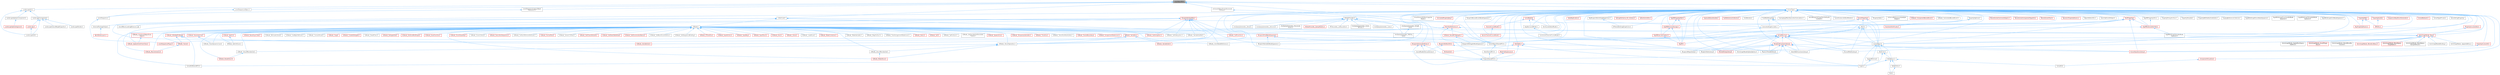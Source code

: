 digraph "LazyObjectPtr.h"
{
 // INTERACTIVE_SVG=YES
 // LATEX_PDF_SIZE
  bgcolor="transparent";
  edge [fontname=Helvetica,fontsize=10,labelfontname=Helvetica,labelfontsize=10];
  node [fontname=Helvetica,fontsize=10,shape=box,height=0.2,width=0.4];
  Node1 [id="Node000001",label="LazyObjectPtr.h",height=0.2,width=0.4,color="gray40", fillcolor="grey60", style="filled", fontcolor="black",tooltip=" "];
  Node1 -> Node2 [id="edge1_Node000001_Node000002",dir="back",color="steelblue1",style="solid",tooltip=" "];
  Node2 [id="Node000002",label="ArchiveUObjectFromStructured\lArchive.h",height=0.2,width=0.4,color="grey40", fillcolor="white", style="filled",URL="$d2/d52/ArchiveUObjectFromStructuredArchive_8h.html",tooltip=" "];
  Node2 -> Node3 [id="edge2_Node000002_Node000003",dir="back",color="steelblue1",style="solid",tooltip=" "];
  Node3 [id="Node000003",label="CoreUObjectSharedPCH.h",height=0.2,width=0.4,color="grey40", fillcolor="white", style="filled",URL="$de/d2f/CoreUObjectSharedPCH_8h.html",tooltip=" "];
  Node3 -> Node4 [id="edge3_Node000003_Node000004",dir="back",color="steelblue1",style="solid",tooltip=" "];
  Node4 [id="Node000004",label="SlateSharedPCH.h",height=0.2,width=0.4,color="grey40", fillcolor="white", style="filled",URL="$d1/dfc/SlateSharedPCH_8h.html",tooltip=" "];
  Node4 -> Node5 [id="edge4_Node000004_Node000005",dir="back",color="steelblue1",style="solid",tooltip=" "];
  Node5 [id="Node000005",label="EngineSharedPCH.h",height=0.2,width=0.4,color="grey40", fillcolor="white", style="filled",URL="$dc/dbb/EngineSharedPCH_8h.html",tooltip=" "];
  Node5 -> Node6 [id="edge5_Node000005_Node000006",dir="back",color="steelblue1",style="solid",tooltip=" "];
  Node6 [id="Node000006",label="UnrealEdSharedPCH.h",height=0.2,width=0.4,color="grey40", fillcolor="white", style="filled",URL="$d1/de6/UnrealEdSharedPCH_8h.html",tooltip=" "];
  Node1 -> Node7 [id="edge6_Node000001_Node000007",dir="back",color="steelblue1",style="solid",tooltip=" "];
  Node7 [id="Node000007",label="CoreUObject.h",height=0.2,width=0.4,color="grey40", fillcolor="white", style="filled",URL="$d0/ded/CoreUObject_8h.html",tooltip=" "];
  Node7 -> Node8 [id="edge7_Node000007_Node000008",dir="back",color="steelblue1",style="solid",tooltip=" "];
  Node8 [id="Node000008",label="Engine.h",height=0.2,width=0.4,color="grey40", fillcolor="white", style="filled",URL="$d1/d34/Public_2Engine_8h.html",tooltip=" "];
  Node7 -> Node9 [id="edge8_Node000007_Node000009",dir="back",color="steelblue1",style="solid",tooltip=" "];
  Node9 [id="Node000009",label="EngineMinimal.h",height=0.2,width=0.4,color="grey40", fillcolor="white", style="filled",URL="$d0/d2c/EngineMinimal_8h.html",tooltip=" "];
  Node9 -> Node8 [id="edge9_Node000009_Node000008",dir="back",color="steelblue1",style="solid",tooltip=" "];
  Node7 -> Node10 [id="edge10_Node000007_Node000010",dir="back",color="steelblue1",style="solid",tooltip=" "];
  Node10 [id="Node000010",label="SlateBasics.h",height=0.2,width=0.4,color="grey40", fillcolor="white", style="filled",URL="$da/d2f/SlateBasics_8h.html",tooltip=" "];
  Node10 -> Node8 [id="edge11_Node000010_Node000008",dir="back",color="steelblue1",style="solid",tooltip=" "];
  Node10 -> Node11 [id="edge12_Node000010_Node000011",dir="back",color="steelblue1",style="solid",tooltip=" "];
  Node11 [id="Node000011",label="Slate.h",height=0.2,width=0.4,color="grey40", fillcolor="white", style="filled",URL="$d2/dc0/Slate_8h.html",tooltip=" "];
  Node10 -> Node12 [id="edge13_Node000010_Node000012",dir="back",color="steelblue1",style="solid",tooltip=" "];
  Node12 [id="Node000012",label="SlateExtras.h",height=0.2,width=0.4,color="grey40", fillcolor="white", style="filled",URL="$d8/dec/SlateExtras_8h.html",tooltip=" "];
  Node12 -> Node11 [id="edge14_Node000012_Node000011",dir="back",color="steelblue1",style="solid",tooltip=" "];
  Node10 -> Node13 [id="edge15_Node000010_Node000013",dir="back",color="steelblue1",style="solid",tooltip=" "];
  Node13 [id="Node000013",label="UnrealEd.h",height=0.2,width=0.4,color="grey40", fillcolor="white", style="filled",URL="$d2/d5f/UnrealEd_8h.html",tooltip=" "];
  Node7 -> Node14 [id="edge16_Node000007_Node000014",dir="back",color="steelblue1",style="solid",tooltip=" "];
  Node14 [id="Node000014",label="SlateCore.h",height=0.2,width=0.4,color="grey40", fillcolor="white", style="filled",URL="$dc/d03/SlateCore_8h.html",tooltip=" "];
  Node14 -> Node8 [id="edge17_Node000014_Node000008",dir="back",color="steelblue1",style="solid",tooltip=" "];
  Node14 -> Node10 [id="edge18_Node000014_Node000010",dir="back",color="steelblue1",style="solid",tooltip=" "];
  Node1 -> Node3 [id="edge19_Node000001_Node000003",dir="back",color="steelblue1",style="solid",tooltip=" "];
  Node1 -> Node15 [id="edge20_Node000001_Node000015",dir="back",color="steelblue1",style="solid",tooltip=" "];
  Node15 [id="Node000015",label="LandscapeInfo.h",height=0.2,width=0.4,color="grey40", fillcolor="white", style="filled",URL="$d5/d95/LandscapeInfo_8h.html",tooltip=" "];
  Node15 -> Node16 [id="edge21_Node000015_Node000016",dir="back",color="steelblue1",style="solid",tooltip=" "];
  Node16 [id="Node000016",label="LandscapeComponent.h",height=0.2,width=0.4,color="grey40", fillcolor="white", style="filled",URL="$d4/dba/LandscapeComponent_8h.html",tooltip=" "];
  Node16 -> Node17 [id="edge22_Node000016_Node000017",dir="back",color="steelblue1",style="solid",tooltip=" "];
  Node17 [id="Node000017",label="Landscape.h",height=0.2,width=0.4,color="red", fillcolor="#FFF0F0", style="filled",URL="$d5/dd6/Landscape_8h.html",tooltip=" "];
  Node17 -> Node18 [id="edge23_Node000017_Node000018",dir="back",color="steelblue1",style="solid",tooltip=" "];
  Node18 [id="Node000018",label="LandscapeEdit.h",height=0.2,width=0.4,color="grey40", fillcolor="white", style="filled",URL="$df/d61/LandscapeEdit_8h.html",tooltip=" "];
  Node16 -> Node18 [id="edge24_Node000016_Node000018",dir="back",color="steelblue1",style="solid",tooltip=" "];
  Node16 -> Node23 [id="edge25_Node000016_Node000023",dir="back",color="steelblue1",style="solid",tooltip=" "];
  Node23 [id="Node000023",label="LandscapeGrassWeightExporter.h",height=0.2,width=0.4,color="grey40", fillcolor="white", style="filled",URL="$de/d64/LandscapeGrassWeightExporter_8h.html",tooltip=" "];
  Node16 -> Node24 [id="edge26_Node000016_Node000024",dir="back",color="steelblue1",style="solid",tooltip=" "];
  Node24 [id="Node000024",label="LandscapeRender.h",height=0.2,width=0.4,color="grey40", fillcolor="white", style="filled",URL="$df/d67/LandscapeRender_8h.html",tooltip=" "];
  Node15 -> Node18 [id="edge27_Node000015_Node000018",dir="back",color="steelblue1",style="solid",tooltip=" "];
  Node15 -> Node25 [id="edge28_Node000015_Node000025",dir="back",color="steelblue1",style="solid",tooltip=" "];
  Node25 [id="Node000025",label="LandscapeSplinesComponent.h",height=0.2,width=0.4,color="grey40", fillcolor="white", style="filled",URL="$d4/d7e/LandscapeSplinesComponent_8h.html",tooltip=" "];
  Node25 -> Node26 [id="edge29_Node000025_Node000026",dir="back",color="steelblue1",style="solid",tooltip=" "];
  Node26 [id="Node000026",label="LandscapeSplineSegment.h",height=0.2,width=0.4,color="red", fillcolor="#FFF0F0", style="filled",URL="$d4/d8d/LandscapeSplineSegment_8h.html",tooltip=" "];
  Node1 -> Node28 [id="edge30_Node000001_Node000028",dir="back",color="steelblue1",style="solid",tooltip=" "];
  Node28 [id="Node000028",label="LevelSequenceLegacyObject\lReference.h",height=0.2,width=0.4,color="grey40", fillcolor="white", style="filled",URL="$d1/de7/LevelSequenceLegacyObjectReference_8h.html",tooltip=" "];
  Node28 -> Node29 [id="edge31_Node000028_Node000029",dir="back",color="steelblue1",style="solid",tooltip=" "];
  Node29 [id="Node000029",label="LevelSequence.h",height=0.2,width=0.4,color="grey40", fillcolor="white", style="filled",URL="$de/d1c/LevelSequence_8h.html",tooltip=" "];
  Node29 -> Node30 [id="edge32_Node000029_Node000030",dir="back",color="steelblue1",style="solid",tooltip=" "];
  Node30 [id="Node000030",label="LevelSequencePlayer.h",height=0.2,width=0.4,color="red", fillcolor="#FFF0F0", style="filled",URL="$d0/d5e/LevelSequencePlayer_8h.html",tooltip=" "];
  Node1 -> Node33 [id="edge33_Node000001_Node000033",dir="back",color="steelblue1",style="solid",tooltip=" "];
  Node33 [id="Node000033",label="LevelSequenceObject.h",height=0.2,width=0.4,color="grey40", fillcolor="white", style="filled",URL="$de/d7c/LevelSequenceObject_8h.html",tooltip=" "];
  Node33 -> Node29 [id="edge34_Node000033_Node000029",dir="back",color="steelblue1",style="solid",tooltip=" "];
  Node1 -> Node34 [id="edge35_Node000001_Node000034",dir="back",color="steelblue1",style="solid",tooltip=" "];
  Node34 [id="Node000034",label="LinkerLoad.h",height=0.2,width=0.4,color="grey40", fillcolor="white", style="filled",URL="$d7/def/LinkerLoad_8h.html",tooltip=" "];
  Node34 -> Node7 [id="edge36_Node000034_Node000007",dir="back",color="steelblue1",style="solid",tooltip=" "];
  Node34 -> Node3 [id="edge37_Node000034_Node000003",dir="back",color="steelblue1",style="solid",tooltip=" "];
  Node34 -> Node35 [id="edge38_Node000034_Node000035",dir="back",color="steelblue1",style="solid",tooltip=" "];
  Node35 [id="Node000035",label="ExternalPackageHelper.h",height=0.2,width=0.4,color="grey40", fillcolor="white", style="filled",URL="$d3/d2f/ExternalPackageHelper_8h.html",tooltip=" "];
  Node35 -> Node36 [id="edge39_Node000035_Node000036",dir="back",color="steelblue1",style="solid",tooltip=" "];
  Node36 [id="Node000036",label="WorldDataLayers.h",height=0.2,width=0.4,color="red", fillcolor="#FFF0F0", style="filled",URL="$d1/d1d/WorldDataLayers_8h.html",tooltip=" "];
  Node34 -> Node47 [id="edge40_Node000034_Node000047",dir="back",color="steelblue1",style="solid",tooltip=" "];
  Node47 [id="Node000047",label="K2Node.h",height=0.2,width=0.4,color="grey40", fillcolor="white", style="filled",URL="$d5/d94/K2Node_8h.html",tooltip=" "];
  Node47 -> Node48 [id="edge41_Node000047_Node000048",dir="back",color="steelblue1",style="solid",tooltip=" "];
  Node48 [id="Node000048",label="AnimGraphNode_Base.h",height=0.2,width=0.4,color="red", fillcolor="#FFF0F0", style="filled",URL="$d0/dfb/AnimGraphNode__Base_8h.html",tooltip=" "];
  Node48 -> Node49 [id="edge42_Node000048_Node000049",dir="back",color="steelblue1",style="solid",tooltip=" "];
  Node49 [id="Node000049",label="AnimGraphNodeAlphaOptions.h",height=0.2,width=0.4,color="grey40", fillcolor="white", style="filled",URL="$d6/df6/AnimGraphNodeAlphaOptions_8h.html",tooltip=" "];
  Node48 -> Node50 [id="edge43_Node000048_Node000050",dir="back",color="steelblue1",style="solid",tooltip=" "];
  Node50 [id="Node000050",label="AnimGraphNodeBinding.h",height=0.2,width=0.4,color="grey40", fillcolor="white", style="filled",URL="$d6/d3b/AnimGraphNodeBinding_8h.html",tooltip=" "];
  Node48 -> Node51 [id="edge44_Node000048_Node000051",dir="back",color="steelblue1",style="solid",tooltip=" "];
  Node51 [id="Node000051",label="AnimGraphNode_ApplyAdditive.h",height=0.2,width=0.4,color="grey40", fillcolor="white", style="filled",URL="$da/d67/AnimGraphNode__ApplyAdditive_8h.html",tooltip=" "];
  Node48 -> Node52 [id="edge45_Node000048_Node000052",dir="back",color="steelblue1",style="solid",tooltip=" "];
  Node52 [id="Node000052",label="AnimGraphNode_ApplyMeshSpace\lAdditive.h",height=0.2,width=0.4,color="grey40", fillcolor="white", style="filled",URL="$dd/dc4/AnimGraphNode__ApplyMeshSpaceAdditive_8h.html",tooltip=" "];
  Node48 -> Node53 [id="edge46_Node000048_Node000053",dir="back",color="steelblue1",style="solid",tooltip=" "];
  Node53 [id="Node000053",label="AnimGraphNode_AssetPlayer\lBase.h",height=0.2,width=0.4,color="red", fillcolor="#FFF0F0", style="filled",URL="$d1/d4f/AnimGraphNode__AssetPlayerBase_8h.html",tooltip=" "];
  Node48 -> Node65 [id="edge47_Node000048_Node000065",dir="back",color="steelblue1",style="solid",tooltip=" "];
  Node65 [id="Node000065",label="AnimGraphNode_BlendBoneBy\lChannel.h",height=0.2,width=0.4,color="grey40", fillcolor="white", style="filled",URL="$de/da9/AnimGraphNode__BlendBoneByChannel_8h.html",tooltip=" "];
  Node48 -> Node66 [id="edge48_Node000048_Node000066",dir="back",color="steelblue1",style="solid",tooltip=" "];
  Node66 [id="Node000066",label="AnimGraphNode_BlendListBase.h",height=0.2,width=0.4,color="red", fillcolor="#FFF0F0", style="filled",URL="$d7/d20/AnimGraphNode__BlendListBase_8h.html",tooltip=" "];
  Node48 -> Node71 [id="edge49_Node000048_Node000071",dir="back",color="steelblue1",style="solid",tooltip=" "];
  Node71 [id="Node000071",label="AnimGraphNode_BlendSpace\lGraphBase.h",height=0.2,width=0.4,color="red", fillcolor="#FFF0F0", style="filled",URL="$d6/d44/AnimGraphNode__BlendSpaceGraphBase_8h.html",tooltip=" "];
  Node48 -> Node74 [id="edge50_Node000048_Node000074",dir="back",color="steelblue1",style="solid",tooltip=" "];
  Node74 [id="Node000074",label="AnimGraphNode_BlendSpace\lSampleResult.h",height=0.2,width=0.4,color="grey40", fillcolor="white", style="filled",URL="$de/df8/AnimGraphNode__BlendSpaceSampleResult_8h.html",tooltip=" "];
  Node48 -> Node139 [id="edge51_Node000048_Node000139",dir="back",color="steelblue1",style="solid",tooltip=" "];
  Node139 [id="Node000139",label="K2Node_AnimNodeReference.h",height=0.2,width=0.4,color="grey40", fillcolor="white", style="filled",URL="$d2/d81/K2Node__AnimNodeReference_8h.html",tooltip=" "];
  Node47 -> Node140 [id="edge52_Node000047_Node000140",dir="back",color="steelblue1",style="solid",tooltip=" "];
  Node140 [id="Node000140",label="BlueprintFieldNodeSpawner.h",height=0.2,width=0.4,color="red", fillcolor="#FFF0F0", style="filled",URL="$da/d70/BlueprintFieldNodeSpawner_8h.html",tooltip=" "];
  Node140 -> Node141 [id="edge53_Node000140_Node000141",dir="back",color="steelblue1",style="solid",tooltip=" "];
  Node141 [id="Node000141",label="BlueprintDelegateNodeSpawner.h",height=0.2,width=0.4,color="grey40", fillcolor="white", style="filled",URL="$dc/d16/BlueprintDelegateNodeSpawner_8h.html",tooltip=" "];
  Node140 -> Node144 [id="edge54_Node000140_Node000144",dir="back",color="steelblue1",style="solid",tooltip=" "];
  Node144 [id="Node000144",label="BlueprintVariableNodeSpawner.h",height=0.2,width=0.4,color="grey40", fillcolor="white", style="filled",URL="$db/dba/BlueprintVariableNodeSpawner_8h.html",tooltip=" "];
  Node47 -> Node139 [id="edge55_Node000047_Node000139",dir="back",color="steelblue1",style="solid",tooltip=" "];
  Node47 -> Node145 [id="edge56_Node000047_Node000145",dir="back",color="steelblue1",style="solid",tooltip=" "];
  Node145 [id="Node000145",label="K2Node_AssignmentStatement.h",height=0.2,width=0.4,color="red", fillcolor="#FFF0F0", style="filled",URL="$d1/d32/K2Node__AssignmentStatement_8h.html",tooltip=" "];
  Node47 -> Node148 [id="edge57_Node000047_Node000148",dir="back",color="steelblue1",style="solid",tooltip=" "];
  Node148 [id="Node000148",label="K2Node_BaseAsyncTask.h",height=0.2,width=0.4,color="red", fillcolor="#FFF0F0", style="filled",URL="$d5/db7/K2Node__BaseAsyncTask_8h.html",tooltip=" "];
  Node47 -> Node151 [id="edge58_Node000047_Node000151",dir="back",color="steelblue1",style="solid",tooltip=" "];
  Node151 [id="Node000151",label="K2Node_BaseMCDelegate.h",height=0.2,width=0.4,color="red", fillcolor="#FFF0F0", style="filled",URL="$dd/d9b/K2Node__BaseMCDelegate_8h.html",tooltip=" "];
  Node151 -> Node141 [id="edge59_Node000151_Node000141",dir="back",color="steelblue1",style="solid",tooltip=" "];
  Node47 -> Node157 [id="edge60_Node000047_Node000157",dir="back",color="steelblue1",style="solid",tooltip=" "];
  Node157 [id="Node000157",label="K2Node_BitmaskLiteral.h",height=0.2,width=0.4,color="grey40", fillcolor="white", style="filled",URL="$dc/de6/K2Node__BitmaskLiteral_8h.html",tooltip=" "];
  Node47 -> Node158 [id="edge61_Node000047_Node000158",dir="back",color="steelblue1",style="solid",tooltip=" "];
  Node158 [id="Node000158",label="K2Node_BreakStruct.h",height=0.2,width=0.4,color="red", fillcolor="#FFF0F0", style="filled",URL="$df/d93/K2Node__BreakStruct_8h.html",tooltip=" "];
  Node47 -> Node159 [id="edge62_Node000047_Node000159",dir="back",color="steelblue1",style="solid",tooltip=" "];
  Node159 [id="Node000159",label="K2Node_CallFunction.h",height=0.2,width=0.4,color="red", fillcolor="#FFF0F0", style="filled",URL="$d5/d5f/K2Node__CallFunction_8h.html",tooltip=" "];
  Node47 -> Node177 [id="edge63_Node000047_Node000177",dir="back",color="steelblue1",style="solid",tooltip=" "];
  Node177 [id="Node000177",label="K2Node_CastByteToEnum.h",height=0.2,width=0.4,color="grey40", fillcolor="white", style="filled",URL="$d7/dcf/K2Node__CastByteToEnum_8h.html",tooltip=" "];
  Node47 -> Node178 [id="edge64_Node000047_Node000178",dir="back",color="steelblue1",style="solid",tooltip=" "];
  Node178 [id="Node000178",label="K2Node_ClassDynamicCast.h",height=0.2,width=0.4,color="grey40", fillcolor="white", style="filled",URL="$d1/d23/K2Node__ClassDynamicCast_8h.html",tooltip=" "];
  Node47 -> Node179 [id="edge65_Node000047_Node000179",dir="back",color="steelblue1",style="solid",tooltip=" "];
  Node179 [id="Node000179",label="K2Node_ConstructObjectFrom\lClass.h",height=0.2,width=0.4,color="red", fillcolor="#FFF0F0", style="filled",URL="$d6/de4/K2Node__ConstructObjectFromClass_8h.html",tooltip=" "];
  Node179 -> Node182 [id="edge66_Node000179_Node000182",dir="back",color="steelblue1",style="solid",tooltip=" "];
  Node182 [id="Node000182",label="K2Node_SpawnActorFromClass.h",height=0.2,width=0.4,color="red", fillcolor="#FFF0F0", style="filled",URL="$dc/d71/K2Node__SpawnActorFromClass_8h.html",tooltip=" "];
  Node47 -> Node183 [id="edge67_Node000047_Node000183",dir="back",color="steelblue1",style="solid",tooltip=" "];
  Node183 [id="Node000183",label="K2Node_ConvertAsset.h",height=0.2,width=0.4,color="grey40", fillcolor="white", style="filled",URL="$d0/da7/K2Node__ConvertAsset_8h.html",tooltip=" "];
  Node47 -> Node184 [id="edge68_Node000047_Node000184",dir="back",color="steelblue1",style="solid",tooltip=" "];
  Node184 [id="Node000184",label="K2Node_Copy.h",height=0.2,width=0.4,color="red", fillcolor="#FFF0F0", style="filled",URL="$d5/dce/K2Node__Copy_8h.html",tooltip=" "];
  Node47 -> Node185 [id="edge69_Node000047_Node000185",dir="back",color="steelblue1",style="solid",tooltip=" "];
  Node185 [id="Node000185",label="K2Node_CreateDelegate.h",height=0.2,width=0.4,color="red", fillcolor="#FFF0F0", style="filled",URL="$d2/d7e/K2Node__CreateDelegate_8h.html",tooltip=" "];
  Node47 -> Node186 [id="edge70_Node000047_Node000186",dir="back",color="steelblue1",style="solid",tooltip=" "];
  Node186 [id="Node000186",label="K2Node_DeadClass.h",height=0.2,width=0.4,color="grey40", fillcolor="white", style="filled",URL="$df/d0c/K2Node__DeadClass_8h.html",tooltip=" "];
  Node47 -> Node187 [id="edge71_Node000047_Node000187",dir="back",color="steelblue1",style="solid",tooltip=" "];
  Node187 [id="Node000187",label="K2Node_DelegateSet.h",height=0.2,width=0.4,color="red", fillcolor="#FFF0F0", style="filled",URL="$d0/d7b/K2Node__DelegateSet_8h.html",tooltip=" "];
  Node47 -> Node188 [id="edge72_Node000047_Node000188",dir="back",color="steelblue1",style="solid",tooltip=" "];
  Node188 [id="Node000188",label="K2Node_DoOnceMultiInput.h",height=0.2,width=0.4,color="red", fillcolor="#FFF0F0", style="filled",URL="$d8/db3/K2Node__DoOnceMultiInput_8h.html",tooltip=" "];
  Node47 -> Node189 [id="edge73_Node000047_Node000189",dir="back",color="steelblue1",style="solid",tooltip=" "];
  Node189 [id="Node000189",label="K2Node_DynamicCast.h",height=0.2,width=0.4,color="red", fillcolor="#FFF0F0", style="filled",URL="$dc/d1c/K2Node__DynamicCast_8h.html",tooltip=" "];
  Node189 -> Node178 [id="edge74_Node000189_Node000178",dir="back",color="steelblue1",style="solid",tooltip=" "];
  Node47 -> Node190 [id="edge75_Node000047_Node000190",dir="back",color="steelblue1",style="solid",tooltip=" "];
  Node190 [id="Node000190",label="K2Node_EaseFunction.h",height=0.2,width=0.4,color="red", fillcolor="#FFF0F0", style="filled",URL="$d7/db4/K2Node__EaseFunction_8h.html",tooltip=" "];
  Node47 -> Node191 [id="edge76_Node000047_Node000191",dir="back",color="steelblue1",style="solid",tooltip=" "];
  Node191 [id="Node000191",label="K2Node_EditablePinBase.h",height=0.2,width=0.4,color="red", fillcolor="#FFF0F0", style="filled",URL="$dd/d63/K2Node__EditablePinBase_8h.html",tooltip=" "];
  Node191 -> Node206 [id="edge77_Node000191_Node000206",dir="back",color="steelblue1",style="solid",tooltip=" "];
  Node206 [id="Node000206",label="BlueprintEditorUtils.h",height=0.2,width=0.4,color="red", fillcolor="#FFF0F0", style="filled",URL="$d7/d3d/BlueprintEditorUtils_8h.html",tooltip=" "];
  Node206 -> Node49 [id="edge78_Node000206_Node000049",dir="back",color="steelblue1",style="solid",tooltip=" "];
  Node206 -> Node207 [id="edge79_Node000206_Node000207",dir="back",color="steelblue1",style="solid",tooltip=" "];
  Node207 [id="Node000207",label="GameModeInfoCustomizer.h",height=0.2,width=0.4,color="grey40", fillcolor="white", style="filled",URL="$d5/df3/GameModeInfoCustomizer_8h.html",tooltip=" "];
  Node191 -> Node227 [id="edge80_Node000191_Node000227",dir="back",color="steelblue1",style="solid",tooltip=" "];
  Node227 [id="Node000227",label="K2Node_Tunnel.h",height=0.2,width=0.4,color="red", fillcolor="#FFF0F0", style="filled",URL="$d2/d04/K2Node__Tunnel_8h.html",tooltip=" "];
  Node227 -> Node230 [id="edge81_Node000227_Node000230",dir="back",color="steelblue1",style="solid",tooltip=" "];
  Node230 [id="Node000230",label="K2Node_MacroInstance.h",height=0.2,width=0.4,color="red", fillcolor="#FFF0F0", style="filled",URL="$d1/d45/K2Node__MacroInstance_8h.html",tooltip=" "];
  Node191 -> Node6 [id="edge82_Node000191_Node000006",dir="back",color="steelblue1",style="solid",tooltip=" "];
  Node47 -> Node231 [id="edge83_Node000047_Node000231",dir="back",color="steelblue1",style="solid",tooltip=" "];
  Node231 [id="Node000231",label="K2Node_EnumEquality.h",height=0.2,width=0.4,color="red", fillcolor="#FFF0F0", style="filled",URL="$d4/d88/K2Node__EnumEquality_8h.html",tooltip=" "];
  Node47 -> Node233 [id="edge84_Node000047_Node000233",dir="back",color="steelblue1",style="solid",tooltip=" "];
  Node233 [id="Node000233",label="K2Node_EnumLiteral.h",height=0.2,width=0.4,color="grey40", fillcolor="white", style="filled",URL="$d3/d1c/K2Node__EnumLiteral_8h.html",tooltip=" "];
  Node47 -> Node234 [id="edge85_Node000047_Node000234",dir="back",color="steelblue1",style="solid",tooltip=" "];
  Node234 [id="Node000234",label="K2Node_ExecutionSequence.h",height=0.2,width=0.4,color="red", fillcolor="#FFF0F0", style="filled",URL="$da/d97/K2Node__ExecutionSequence_8h.html",tooltip=" "];
  Node47 -> Node236 [id="edge86_Node000047_Node000236",dir="back",color="steelblue1",style="solid",tooltip=" "];
  Node236 [id="Node000236",label="K2Node_ForEachElementInEnum.h",height=0.2,width=0.4,color="grey40", fillcolor="white", style="filled",URL="$d2/d15/K2Node__ForEachElementInEnum_8h.html",tooltip=" "];
  Node47 -> Node237 [id="edge87_Node000047_Node000237",dir="back",color="steelblue1",style="solid",tooltip=" "];
  Node237 [id="Node000237",label="K2Node_FormatText.h",height=0.2,width=0.4,color="red", fillcolor="#FFF0F0", style="filled",URL="$d0/d94/K2Node__FormatText_8h.html",tooltip=" "];
  Node47 -> Node238 [id="edge88_Node000047_Node000238",dir="back",color="steelblue1",style="solid",tooltip=" "];
  Node238 [id="Node000238",label="K2Node_GenericToText.h",height=0.2,width=0.4,color="grey40", fillcolor="white", style="filled",URL="$d7/dc1/K2Node__GenericToText_8h.html",tooltip=" "];
  Node47 -> Node239 [id="edge89_Node000047_Node000239",dir="back",color="steelblue1",style="solid",tooltip=" "];
  Node239 [id="Node000239",label="K2Node_GetArrayItem.h",height=0.2,width=0.4,color="red", fillcolor="#FFF0F0", style="filled",URL="$df/db6/K2Node__GetArrayItem_8h.html",tooltip=" "];
  Node47 -> Node240 [id="edge90_Node000047_Node000240",dir="back",color="steelblue1",style="solid",tooltip=" "];
  Node240 [id="Node000240",label="K2Node_GetClassDefaults.h",height=0.2,width=0.4,color="red", fillcolor="#FFF0F0", style="filled",URL="$d8/d5e/K2Node__GetClassDefaults_8h.html",tooltip=" "];
  Node47 -> Node241 [id="edge91_Node000047_Node000241",dir="back",color="steelblue1",style="solid",tooltip=" "];
  Node241 [id="Node000241",label="K2Node_GetDataTableRow.h",height=0.2,width=0.4,color="red", fillcolor="#FFF0F0", style="filled",URL="$d5/d7f/K2Node__GetDataTableRow_8h.html",tooltip=" "];
  Node47 -> Node242 [id="edge92_Node000047_Node000242",dir="back",color="steelblue1",style="solid",tooltip=" "];
  Node242 [id="Node000242",label="K2Node_GetEnumeratorName.h",height=0.2,width=0.4,color="red", fillcolor="#FFF0F0", style="filled",URL="$d1/d1f/K2Node__GetEnumeratorName_8h.html",tooltip=" "];
  Node47 -> Node244 [id="edge93_Node000047_Node000244",dir="back",color="steelblue1",style="solid",tooltip=" "];
  Node244 [id="Node000244",label="K2Node_GetNumEnumEntries.h",height=0.2,width=0.4,color="grey40", fillcolor="white", style="filled",URL="$d6/d60/K2Node__GetNumEnumEntries_8h.html",tooltip=" "];
  Node47 -> Node245 [id="edge94_Node000047_Node000245",dir="back",color="steelblue1",style="solid",tooltip=" "];
  Node245 [id="Node000245",label="K2Node_GetSequenceBinding.h",height=0.2,width=0.4,color="grey40", fillcolor="white", style="filled",URL="$dc/d62/K2Node__GetSequenceBinding_8h.html",tooltip=" "];
  Node47 -> Node246 [id="edge95_Node000047_Node000246",dir="back",color="steelblue1",style="solid",tooltip=" "];
  Node246 [id="Node000246",label="K2Node_GetSubsystem.h",height=0.2,width=0.4,color="grey40", fillcolor="white", style="filled",URL="$d6/d44/K2Node__GetSubsystem_8h.html",tooltip=" "];
  Node47 -> Node247 [id="edge96_Node000047_Node000247",dir="back",color="steelblue1",style="solid",tooltip=" "];
  Node247 [id="Node000247",label="K2Node_IfThenElse.h",height=0.2,width=0.4,color="red", fillcolor="#FFF0F0", style="filled",URL="$d7/d43/K2Node__IfThenElse_8h.html",tooltip=" "];
  Node47 -> Node248 [id="edge97_Node000047_Node000248",dir="back",color="steelblue1",style="solid",tooltip=" "];
  Node248 [id="Node000248",label="K2Node_InputAction.h",height=0.2,width=0.4,color="red", fillcolor="#FFF0F0", style="filled",URL="$d7/d16/K2Node__InputAction_8h.html",tooltip=" "];
  Node47 -> Node249 [id="edge98_Node000047_Node000249",dir="back",color="steelblue1",style="solid",tooltip=" "];
  Node249 [id="Node000249",label="K2Node_InputKey.h",height=0.2,width=0.4,color="red", fillcolor="#FFF0F0", style="filled",URL="$d2/dd5/K2Node__InputKey_8h.html",tooltip=" "];
  Node47 -> Node250 [id="edge99_Node000047_Node000250",dir="back",color="steelblue1",style="solid",tooltip=" "];
  Node250 [id="Node000250",label="K2Node_InputTouch.h",height=0.2,width=0.4,color="red", fillcolor="#FFF0F0", style="filled",URL="$d4/d0f/K2Node__InputTouch_8h.html",tooltip=" "];
  Node47 -> Node251 [id="edge100_Node000047_Node000251",dir="back",color="steelblue1",style="solid",tooltip=" "];
  Node251 [id="Node000251",label="K2Node_Knot.h",height=0.2,width=0.4,color="red", fillcolor="#FFF0F0", style="filled",URL="$d2/dfd/K2Node__Knot_8h.html",tooltip=" "];
  Node47 -> Node252 [id="edge101_Node000047_Node000252",dir="back",color="steelblue1",style="solid",tooltip=" "];
  Node252 [id="Node000252",label="K2Node_Literal.h",height=0.2,width=0.4,color="red", fillcolor="#FFF0F0", style="filled",URL="$da/d6c/K2Node__Literal_8h.html",tooltip=" "];
  Node47 -> Node253 [id="edge102_Node000047_Node000253",dir="back",color="steelblue1",style="solid",tooltip=" "];
  Node253 [id="Node000253",label="K2Node_LoadAsset.h",height=0.2,width=0.4,color="grey40", fillcolor="white", style="filled",URL="$db/d4b/K2Node__LoadAsset_8h.html",tooltip=" "];
  Node47 -> Node230 [id="edge103_Node000047_Node000230",dir="back",color="steelblue1",style="solid",tooltip=" "];
  Node47 -> Node254 [id="edge104_Node000047_Node000254",dir="back",color="steelblue1",style="solid",tooltip=" "];
  Node254 [id="Node000254",label="K2Node_MakeContainer.h",height=0.2,width=0.4,color="red", fillcolor="#FFF0F0", style="filled",URL="$d8/de7/K2Node__MakeContainer_8h.html",tooltip=" "];
  Node47 -> Node258 [id="edge105_Node000047_Node000258",dir="back",color="steelblue1",style="solid",tooltip=" "];
  Node258 [id="Node000258",label="K2Node_MakeStruct.h",height=0.2,width=0.4,color="red", fillcolor="#FFF0F0", style="filled",URL="$de/de5/K2Node__MakeStruct_8h.html",tooltip=" "];
  Node47 -> Node260 [id="edge106_Node000047_Node000260",dir="back",color="steelblue1",style="solid",tooltip=" "];
  Node260 [id="Node000260",label="K2Node_MakeVariable.h",height=0.2,width=0.4,color="grey40", fillcolor="white", style="filled",URL="$df/df3/K2Node__MakeVariable_8h.html",tooltip=" "];
  Node47 -> Node261 [id="edge107_Node000047_Node000261",dir="back",color="steelblue1",style="solid",tooltip=" "];
  Node261 [id="Node000261",label="K2Node_MapForEach.h",height=0.2,width=0.4,color="grey40", fillcolor="white", style="filled",URL="$da/d7a/K2Node__MapForEach_8h.html",tooltip=" "];
  Node47 -> Node262 [id="edge108_Node000047_Node000262",dir="back",color="steelblue1",style="solid",tooltip=" "];
  Node262 [id="Node000262",label="K2Node_PureAssignmentStatement.h",height=0.2,width=0.4,color="grey40", fillcolor="white", style="filled",URL="$dc/dda/K2Node__PureAssignmentStatement_8h.html",tooltip=" "];
  Node47 -> Node263 [id="edge109_Node000047_Node000263",dir="back",color="steelblue1",style="solid",tooltip=" "];
  Node263 [id="Node000263",label="K2Node_Select.h",height=0.2,width=0.4,color="red", fillcolor="#FFF0F0", style="filled",URL="$d2/de5/K2Node__Select_8h.html",tooltip=" "];
  Node47 -> Node264 [id="edge110_Node000047_Node000264",dir="back",color="steelblue1",style="solid",tooltip=" "];
  Node264 [id="Node000264",label="K2Node_Self.h",height=0.2,width=0.4,color="red", fillcolor="#FFF0F0", style="filled",URL="$d3/d27/K2Node__Self_8h.html",tooltip=" "];
  Node47 -> Node265 [id="edge111_Node000047_Node000265",dir="back",color="steelblue1",style="solid",tooltip=" "];
  Node265 [id="Node000265",label="K2Node_SetForEach.h",height=0.2,width=0.4,color="grey40", fillcolor="white", style="filled",URL="$d7/dbd/K2Node__SetForEach_8h.html",tooltip=" "];
  Node47 -> Node266 [id="edge112_Node000047_Node000266",dir="back",color="steelblue1",style="solid",tooltip=" "];
  Node266 [id="Node000266",label="K2Node_SetVariableOnPersistent\lFrame.h",height=0.2,width=0.4,color="grey40", fillcolor="white", style="filled",URL="$db/de9/K2Node__SetVariableOnPersistentFrame_8h.html",tooltip=" "];
  Node47 -> Node267 [id="edge113_Node000047_Node000267",dir="back",color="steelblue1",style="solid",tooltip=" "];
  Node267 [id="Node000267",label="K2Node_SpawnActor.h",height=0.2,width=0.4,color="red", fillcolor="#FFF0F0", style="filled",URL="$df/dd1/K2Node__SpawnActor_8h.html",tooltip=" "];
  Node47 -> Node182 [id="edge114_Node000047_Node000182",dir="back",color="steelblue1",style="solid",tooltip=" "];
  Node47 -> Node268 [id="edge115_Node000047_Node000268",dir="back",color="steelblue1",style="solid",tooltip=" "];
  Node268 [id="Node000268",label="K2Node_StructMemberGet.h",height=0.2,width=0.4,color="grey40", fillcolor="white", style="filled",URL="$d3/d37/K2Node__StructMemberGet_8h.html",tooltip=" "];
  Node268 -> Node158 [id="edge116_Node000268_Node000158",dir="back",color="steelblue1",style="solid",tooltip=" "];
  Node47 -> Node269 [id="edge117_Node000047_Node000269",dir="back",color="steelblue1",style="solid",tooltip=" "];
  Node269 [id="Node000269",label="K2Node_StructMemberSet.h",height=0.2,width=0.4,color="grey40", fillcolor="white", style="filled",URL="$df/d40/K2Node__StructMemberSet_8h.html",tooltip=" "];
  Node269 -> Node258 [id="edge118_Node000269_Node000258",dir="back",color="steelblue1",style="solid",tooltip=" "];
  Node47 -> Node270 [id="edge119_Node000047_Node000270",dir="back",color="steelblue1",style="solid",tooltip=" "];
  Node270 [id="Node000270",label="K2Node_StructOperation.h",height=0.2,width=0.4,color="grey40", fillcolor="white", style="filled",URL="$d1/d1c/K2Node__StructOperation_8h.html",tooltip=" "];
  Node270 -> Node258 [id="edge120_Node000270_Node000258",dir="back",color="steelblue1",style="solid",tooltip=" "];
  Node270 -> Node268 [id="edge121_Node000270_Node000268",dir="back",color="steelblue1",style="solid",tooltip=" "];
  Node270 -> Node269 [id="edge122_Node000270_Node000269",dir="back",color="steelblue1",style="solid",tooltip=" "];
  Node47 -> Node271 [id="edge123_Node000047_Node000271",dir="back",color="steelblue1",style="solid",tooltip=" "];
  Node271 [id="Node000271",label="K2Node_Switch.h",height=0.2,width=0.4,color="red", fillcolor="#FFF0F0", style="filled",URL="$dc/d1a/K2Node__Switch_8h.html",tooltip=" "];
  Node271 -> Node272 [id="edge124_Node000271_Node000272",dir="back",color="steelblue1",style="solid",tooltip=" "];
  Node272 [id="Node000272",label="K2Node_SwitchEnum.h",height=0.2,width=0.4,color="grey40", fillcolor="white", style="filled",URL="$d1/df5/K2Node__SwitchEnum_8h.html",tooltip=" "];
  Node47 -> Node272 [id="edge125_Node000047_Node000272",dir="back",color="steelblue1",style="solid",tooltip=" "];
  Node47 -> Node276 [id="edge126_Node000047_Node000276",dir="back",color="steelblue1",style="solid",tooltip=" "];
  Node276 [id="Node000276",label="K2Node_TemporaryVariable.h",height=0.2,width=0.4,color="red", fillcolor="#FFF0F0", style="filled",URL="$d1/d6a/K2Node__TemporaryVariable_8h.html",tooltip=" "];
  Node47 -> Node278 [id="edge127_Node000047_Node000278",dir="back",color="steelblue1",style="solid",tooltip=" "];
  Node278 [id="Node000278",label="K2Node_Timeline.h",height=0.2,width=0.4,color="red", fillcolor="#FFF0F0", style="filled",URL="$dd/dd4/K2Node__Timeline_8h.html",tooltip=" "];
  Node47 -> Node279 [id="edge128_Node000047_Node000279",dir="back",color="steelblue1",style="solid",tooltip=" "];
  Node279 [id="Node000279",label="K2Node_TransitionRuleGetter.h",height=0.2,width=0.4,color="grey40", fillcolor="white", style="filled",URL="$da/d0d/K2Node__TransitionRuleGetter_8h.html",tooltip=" "];
  Node47 -> Node227 [id="edge129_Node000047_Node000227",dir="back",color="steelblue1",style="solid",tooltip=" "];
  Node47 -> Node280 [id="edge130_Node000047_Node000280",dir="back",color="steelblue1",style="solid",tooltip=" "];
  Node280 [id="Node000280",label="K2Node_TunnelBoundary.h",height=0.2,width=0.4,color="red", fillcolor="#FFF0F0", style="filled",URL="$d3/d2f/K2Node__TunnelBoundary_8h.html",tooltip=" "];
  Node47 -> Node281 [id="edge131_Node000047_Node000281",dir="back",color="steelblue1",style="solid",tooltip=" "];
  Node281 [id="Node000281",label="K2Node_Variable.h",height=0.2,width=0.4,color="red", fillcolor="#FFF0F0", style="filled",URL="$d7/dbe/K2Node__Variable_8h.html",tooltip=" "];
  Node281 -> Node270 [id="edge132_Node000281_Node000270",dir="back",color="steelblue1",style="solid",tooltip=" "];
  Node281 -> Node282 [id="edge133_Node000281_Node000282",dir="back",color="steelblue1",style="solid",tooltip=" "];
  Node282 [id="Node000282",label="K2Node_VariableGet.h",height=0.2,width=0.4,color="red", fillcolor="#FFF0F0", style="filled",URL="$d3/de0/K2Node__VariableGet_8h.html",tooltip=" "];
  Node281 -> Node283 [id="edge134_Node000281_Node000283",dir="back",color="steelblue1",style="solid",tooltip=" "];
  Node283 [id="Node000283",label="K2Node_VariableSet.h",height=0.2,width=0.4,color="red", fillcolor="#FFF0F0", style="filled",URL="$d9/d54/K2Node__VariableSet_8h.html",tooltip=" "];
  Node47 -> Node284 [id="edge135_Node000047_Node000284",dir="back",color="steelblue1",style="solid",tooltip=" "];
  Node284 [id="Node000284",label="K2Node_VariableSetRef.h",height=0.2,width=0.4,color="grey40", fillcolor="white", style="filled",URL="$dc/de5/K2Node__VariableSetRef_8h.html",tooltip=" "];
  Node47 -> Node6 [id="edge136_Node000047_Node000006",dir="back",color="steelblue1",style="solid",tooltip=" "];
  Node34 -> Node285 [id="edge137_Node000034_Node000285",dir="back",color="steelblue1",style="solid",tooltip=" "];
  Node285 [id="Node000285",label="SoundWaveLoadingBehavior.cpp",height=0.2,width=0.4,color="grey40", fillcolor="white", style="filled",URL="$d7/d95/SoundWaveLoadingBehavior_8cpp.html",tooltip=" "];
  Node1 -> Node286 [id="edge138_Node000001_Node000286",dir="back",color="steelblue1",style="solid",tooltip=" "];
  Node286 [id="Node000286",label="UnrealType.h",height=0.2,width=0.4,color="grey40", fillcolor="white", style="filled",URL="$d6/d2f/UnrealType_8h.html",tooltip=" "];
  Node286 -> Node287 [id="edge139_Node000286_Node000287",dir="back",color="steelblue1",style="solid",tooltip=" "];
  Node287 [id="Node000287",label="AIDataProvider.h",height=0.2,width=0.4,color="grey40", fillcolor="white", style="filled",URL="$dd/d5b/AIDataProvider_8h.html",tooltip=" "];
  Node287 -> Node288 [id="edge140_Node000287_Node000288",dir="back",color="steelblue1",style="solid",tooltip=" "];
  Node288 [id="Node000288",label="AIDataProvider_QueryParams.h",height=0.2,width=0.4,color="red", fillcolor="#FFF0F0", style="filled",URL="$d3/dd9/AIDataProvider__QueryParams_8h.html",tooltip=" "];
  Node287 -> Node290 [id="edge141_Node000287_Node000290",dir="back",color="steelblue1",style="solid",tooltip=" "];
  Node290 [id="Node000290",label="BTDecorator_IsAtLocation.h",height=0.2,width=0.4,color="grey40", fillcolor="white", style="filled",URL="$dd/d6b/BTDecorator__IsAtLocation_8h.html",tooltip=" "];
  Node287 -> Node291 [id="edge142_Node000287_Node000291",dir="back",color="steelblue1",style="solid",tooltip=" "];
  Node291 [id="Node000291",label="EnvQueryGenerator_Actors\lOfClass.h",height=0.2,width=0.4,color="grey40", fillcolor="white", style="filled",URL="$d7/d2e/EnvQueryGenerator__ActorsOfClass_8h.html",tooltip=" "];
  Node287 -> Node292 [id="edge143_Node000287_Node000292",dir="back",color="steelblue1",style="solid",tooltip=" "];
  Node292 [id="Node000292",label="EnvQueryGenerator_Cone.h",height=0.2,width=0.4,color="grey40", fillcolor="white", style="filled",URL="$d5/deb/EnvQueryGenerator__Cone_8h.html",tooltip=" "];
  Node287 -> Node293 [id="edge144_Node000287_Node000293",dir="back",color="steelblue1",style="solid",tooltip=" "];
  Node293 [id="Node000293",label="EnvQueryGenerator_Donut.h",height=0.2,width=0.4,color="grey40", fillcolor="white", style="filled",URL="$d3/d40/EnvQueryGenerator__Donut_8h.html",tooltip=" "];
  Node287 -> Node294 [id="edge145_Node000287_Node000294",dir="back",color="steelblue1",style="solid",tooltip=" "];
  Node294 [id="Node000294",label="EnvQueryGenerator_OnCircle.h",height=0.2,width=0.4,color="grey40", fillcolor="white", style="filled",URL="$d5/de9/EnvQueryGenerator__OnCircle_8h.html",tooltip=" "];
  Node287 -> Node295 [id="edge146_Node000287_Node000295",dir="back",color="steelblue1",style="solid",tooltip=" "];
  Node295 [id="Node000295",label="EnvQueryGenerator_Pathing\lGrid.h",height=0.2,width=0.4,color="grey40", fillcolor="white", style="filled",URL="$d5/dd8/EnvQueryGenerator__PathingGrid_8h.html",tooltip=" "];
  Node287 -> Node296 [id="edge147_Node000287_Node000296",dir="back",color="steelblue1",style="solid",tooltip=" "];
  Node296 [id="Node000296",label="EnvQueryGenerator_Perceived\lActors.h",height=0.2,width=0.4,color="grey40", fillcolor="white", style="filled",URL="$db/d42/EnvQueryGenerator__PerceivedActors_8h.html",tooltip=" "];
  Node287 -> Node297 [id="edge148_Node000287_Node000297",dir="back",color="steelblue1",style="solid",tooltip=" "];
  Node297 [id="Node000297",label="EnvQueryGenerator_Simple\lGrid.h",height=0.2,width=0.4,color="grey40", fillcolor="white", style="filled",URL="$d9/d65/EnvQueryGenerator__SimpleGrid_8h.html",tooltip=" "];
  Node297 -> Node295 [id="edge149_Node000297_Node000295",dir="back",color="steelblue1",style="solid",tooltip=" "];
  Node286 -> Node298 [id="edge150_Node000286_Node000298",dir="back",color="steelblue1",style="solid",tooltip=" "];
  Node298 [id="Node000298",label="ActorElementEditorCopyAnd\lPaste.h",height=0.2,width=0.4,color="grey40", fillcolor="white", style="filled",URL="$d8/dc2/ActorElementEditorCopyAndPaste_8h.html",tooltip=" "];
  Node286 -> Node48 [id="edge151_Node000286_Node000048",dir="back",color="steelblue1",style="solid",tooltip=" "];
  Node286 -> Node299 [id="edge152_Node000286_Node000299",dir="back",color="steelblue1",style="solid",tooltip=" "];
  Node299 [id="Node000299",label="AnimatedPropertyKey.h",height=0.2,width=0.4,color="red", fillcolor="#FFF0F0", style="filled",URL="$df/dee/AnimatedPropertyKey_8h.html",tooltip=" "];
  Node286 -> Node320 [id="edge153_Node000286_Node000320",dir="back",color="steelblue1",style="solid",tooltip=" "];
  Node320 [id="Node000320",label="AttributeSet.h",height=0.2,width=0.4,color="red", fillcolor="#FFF0F0", style="filled",URL="$da/d01/AttributeSet_8h.html",tooltip=" "];
  Node286 -> Node194 [id="edge154_Node000286_Node000194",dir="back",color="steelblue1",style="solid",tooltip=" "];
  Node194 [id="Node000194",label="BPVariableDragDropAction.h",height=0.2,width=0.4,color="grey40", fillcolor="white", style="filled",URL="$dd/d23/BPVariableDragDropAction_8h.html",tooltip=" "];
  Node286 -> Node421 [id="edge155_Node000286_Node000421",dir="back",color="steelblue1",style="solid",tooltip=" "];
  Node421 [id="Node000421",label="BezierChannelCurveModel.h",height=0.2,width=0.4,color="red", fillcolor="#FFF0F0", style="filled",URL="$d3/d63/BezierChannelCurveModel_8h.html",tooltip=" "];
  Node286 -> Node425 [id="edge156_Node000286_Node000425",dir="back",color="steelblue1",style="solid",tooltip=" "];
  Node425 [id="Node000425",label="BlueprintActionFilter.h",height=0.2,width=0.4,color="red", fillcolor="#FFF0F0", style="filled",URL="$d5/d2a/BlueprintActionFilter_8h.html",tooltip=" "];
  Node425 -> Node144 [id="edge157_Node000425_Node000144",dir="back",color="steelblue1",style="solid",tooltip=" "];
  Node425 -> Node47 [id="edge158_Node000425_Node000047",dir="back",color="steelblue1",style="solid",tooltip=" "];
  Node425 -> Node139 [id="edge159_Node000425_Node000139",dir="back",color="steelblue1",style="solid",tooltip=" "];
  Node425 -> Node159 [id="edge160_Node000425_Node000159",dir="back",color="steelblue1",style="solid",tooltip=" "];
  Node425 -> Node189 [id="edge161_Node000425_Node000189",dir="back",color="steelblue1",style="solid",tooltip=" "];
  Node425 -> Node239 [id="edge162_Node000425_Node000239",dir="back",color="steelblue1",style="solid",tooltip=" "];
  Node425 -> Node246 [id="edge163_Node000425_Node000246",dir="back",color="steelblue1",style="solid",tooltip=" "];
  Node425 -> Node230 [id="edge164_Node000425_Node000230",dir="back",color="steelblue1",style="solid",tooltip=" "];
  Node425 -> Node270 [id="edge165_Node000425_Node000270",dir="back",color="steelblue1",style="solid",tooltip=" "];
  Node425 -> Node284 [id="edge166_Node000425_Node000284",dir="back",color="steelblue1",style="solid",tooltip=" "];
  Node286 -> Node211 [id="edge167_Node000286_Node000211",dir="back",color="steelblue1",style="solid",tooltip=" "];
  Node211 [id="Node000211",label="BlueprintBoundEventNodeSpawner.h",height=0.2,width=0.4,color="grey40", fillcolor="white", style="filled",URL="$dc/d31/BlueprintBoundEventNodeSpawner_8h.html",tooltip=" "];
  Node286 -> Node141 [id="edge168_Node000286_Node000141",dir="back",color="steelblue1",style="solid",tooltip=" "];
  Node286 -> Node206 [id="edge169_Node000286_Node000206",dir="back",color="steelblue1",style="solid",tooltip=" "];
  Node286 -> Node440 [id="edge170_Node000286_Node000440",dir="back",color="steelblue1",style="solid",tooltip=" "];
  Node440 [id="Node000440",label="BlueprintFunctionLibrary.h",height=0.2,width=0.4,color="red", fillcolor="#FFF0F0", style="filled",URL="$d3/d94/BlueprintFunctionLibrary_8h.html",tooltip=" "];
  Node440 -> Node757 [id="edge171_Node000440_Node000757",dir="back",color="steelblue1",style="solid",tooltip=" "];
  Node757 [id="Node000757",label="BlueprintMapLibrary.h",height=0.2,width=0.4,color="grey40", fillcolor="white", style="filled",URL="$d2/d19/BlueprintMapLibrary_8h.html",tooltip=" "];
  Node440 -> Node760 [id="edge172_Node000440_Node000760",dir="back",color="steelblue1",style="solid",tooltip=" "];
  Node760 [id="Node000760",label="BlueprintSetLibrary.h",height=0.2,width=0.4,color="grey40", fillcolor="white", style="filled",URL="$d2/d1a/BlueprintSetLibrary_8h.html",tooltip=" "];
  Node440 -> Node771 [id="edge173_Node000440_Node000771",dir="back",color="steelblue1",style="solid",tooltip=" "];
  Node771 [id="Node000771",label="DataTableFunctionLibrary.h",height=0.2,width=0.4,color="grey40", fillcolor="white", style="filled",URL="$d8/df7/DataTableFunctionLibrary_8h.html",tooltip=" "];
  Node440 -> Node8 [id="edge174_Node000440_Node000008",dir="back",color="steelblue1",style="solid",tooltip=" "];
  Node440 -> Node5 [id="edge175_Node000440_Node000005",dir="back",color="steelblue1",style="solid",tooltip=" "];
  Node440 -> Node799 [id="edge176_Node000440_Node000799",dir="back",color="steelblue1",style="solid",tooltip=" "];
  Node799 [id="Node000799",label="KismetArrayLibrary.h",height=0.2,width=0.4,color="red", fillcolor="#FFF0F0", style="filled",URL="$d0/d04/KismetArrayLibrary_8h.html",tooltip=" "];
  Node440 -> Node805 [id="edge177_Node000440_Node000805",dir="back",color="steelblue1",style="solid",tooltip=" "];
  Node805 [id="Node000805",label="KismetMathLibrary.h",height=0.2,width=0.4,color="grey40", fillcolor="white", style="filled",URL="$d9/d07/KismetMathLibrary_8h.html",tooltip=" "];
  Node440 -> Node810 [id="edge178_Node000440_Node000810",dir="back",color="steelblue1",style="solid",tooltip=" "];
  Node810 [id="Node000810",label="KismetSystemLibrary.h",height=0.2,width=0.4,color="red", fillcolor="#FFF0F0", style="filled",URL="$da/d0f/KismetSystemLibrary_8h.html",tooltip=" "];
  Node440 -> Node951 [id="edge179_Node000440_Node000951",dir="back",color="steelblue1",style="solid",tooltip=" "];
  Node951 [id="Node000951",label="PhysicsThreadLibrary.h",height=0.2,width=0.4,color="grey40", fillcolor="white", style="filled",URL="$dd/df6/PhysicsThreadLibrary_8h.html",tooltip=" "];
  Node286 -> Node1017 [id="edge180_Node000286_Node001017",dir="back",color="steelblue1",style="solid",tooltip=" "];
  Node1017 [id="Node001017",label="BlueprintGeneratedClass.h",height=0.2,width=0.4,color="red", fillcolor="#FFF0F0", style="filled",URL="$d6/d77/BlueprintGeneratedClass_8h.html",tooltip=" "];
  Node1017 -> Node8 [id="edge181_Node001017_Node000008",dir="back",color="steelblue1",style="solid",tooltip=" "];
  Node1017 -> Node5 [id="edge182_Node001017_Node000005",dir="back",color="steelblue1",style="solid",tooltip=" "];
  Node1017 -> Node207 [id="edge183_Node001017_Node000207",dir="back",color="steelblue1",style="solid",tooltip=" "];
  Node286 -> Node757 [id="edge184_Node000286_Node000757",dir="back",color="steelblue1",style="solid",tooltip=" "];
  Node286 -> Node760 [id="edge185_Node000286_Node000760",dir="back",color="steelblue1",style="solid",tooltip=" "];
  Node286 -> Node144 [id="edge186_Node000286_Node000144",dir="back",color="steelblue1",style="solid",tooltip=" "];
  Node286 -> Node1047 [id="edge187_Node000286_Node001047",dir="back",color="steelblue1",style="solid",tooltip=" "];
  Node1047 [id="Node001047",label="ChannelCurveModel.h",height=0.2,width=0.4,color="red", fillcolor="#FFF0F0", style="filled",URL="$de/dfa/ChannelCurveModel_8h.html",tooltip=" "];
  Node1047 -> Node421 [id="edge188_Node001047_Node000421",dir="back",color="steelblue1",style="solid",tooltip=" "];
  Node286 -> Node779 [id="edge189_Node000286_Node000779",dir="back",color="steelblue1",style="solid",tooltip=" "];
  Node779 [id="Node000779",label="ComponentVisualizer.h",height=0.2,width=0.4,color="red", fillcolor="#FFF0F0", style="filled",URL="$d3/d9b/ComponentVisualizer_8h.html",tooltip=" "];
  Node779 -> Node13 [id="edge190_Node000779_Node000013",dir="back",color="steelblue1",style="solid",tooltip=" "];
  Node286 -> Node1051 [id="edge191_Node000286_Node001051",dir="back",color="steelblue1",style="solid",tooltip=" "];
  Node1051 [id="Node001051",label="ConstraintChannelCurveModel.h",height=0.2,width=0.4,color="grey40", fillcolor="white", style="filled",URL="$d9/d5f/ConstraintChannelCurveModel_8h.html",tooltip=" "];
  Node286 -> Node7 [id="edge192_Node000286_Node000007",dir="back",color="steelblue1",style="solid",tooltip=" "];
  Node286 -> Node3 [id="edge193_Node000286_Node000003",dir="back",color="steelblue1",style="solid",tooltip=" "];
  Node286 -> Node1052 [id="edge194_Node000286_Node001052",dir="back",color="steelblue1",style="solid",tooltip=" "];
  Node1052 [id="Node001052",label="CurveModel.h",height=0.2,width=0.4,color="red", fillcolor="#FFF0F0", style="filled",URL="$de/d1c/CurveModel_8h.html",tooltip=" "];
  Node1052 -> Node1047 [id="edge195_Node001052_Node001047",dir="back",color="steelblue1",style="solid",tooltip=" "];
  Node1052 -> Node1071 [id="edge196_Node001052_Node001071",dir="back",color="steelblue1",style="solid",tooltip=" "];
  Node1071 [id="Node001071",label="KeyBarCurveModel.h",height=0.2,width=0.4,color="grey40", fillcolor="white", style="filled",URL="$d7/da1/KeyBarCurveModel_8h.html",tooltip=" "];
  Node1071 -> Node1051 [id="edge197_Node001071_Node001051",dir="back",color="steelblue1",style="solid",tooltip=" "];
  Node1052 -> Node1073 [id="edge198_Node001052_Node001073",dir="back",color="steelblue1",style="solid",tooltip=" "];
  Node1073 [id="Node001073",label="RichCurveEditorModel.h",height=0.2,width=0.4,color="grey40", fillcolor="white", style="filled",URL="$d9/d48/RichCurveEditorModel_8h.html",tooltip=" "];
  Node286 -> Node1075 [id="edge199_Node000286_Node001075",dir="back",color="steelblue1",style="solid",tooltip=" "];
  Node1075 [id="Node001075",label="DataReplication.h",height=0.2,width=0.4,color="red", fillcolor="#FFF0F0", style="filled",URL="$d8/d2a/DataReplication_8h.html",tooltip=" "];
  Node286 -> Node1077 [id="edge200_Node000286_Node001077",dir="back",color="steelblue1",style="solid",tooltip=" "];
  Node1077 [id="Node001077",label="DataTable.h",height=0.2,width=0.4,color="red", fillcolor="#FFF0F0", style="filled",URL="$d3/dba/DataTable_8h.html",tooltip=" "];
  Node1077 -> Node320 [id="edge201_Node001077_Node000320",dir="back",color="steelblue1",style="solid",tooltip=" "];
  Node1077 -> Node771 [id="edge202_Node001077_Node000771",dir="back",color="steelblue1",style="solid",tooltip=" "];
  Node1077 -> Node8 [id="edge203_Node001077_Node000008",dir="back",color="steelblue1",style="solid",tooltip=" "];
  Node1077 -> Node5 [id="edge204_Node001077_Node000005",dir="back",color="steelblue1",style="solid",tooltip=" "];
  Node286 -> Node771 [id="edge205_Node000286_Node000771",dir="back",color="steelblue1",style="solid",tooltip=" "];
  Node286 -> Node1191 [id="edge206_Node000286_Node001191",dir="back",color="steelblue1",style="solid",tooltip=" "];
  Node1191 [id="Node001191",label="DiffUtils.h",height=0.2,width=0.4,color="red", fillcolor="#FFF0F0", style="filled",URL="$d4/d91/DiffUtils_8h.html",tooltip=" "];
  Node286 -> Node1199 [id="edge207_Node000286_Node001199",dir="back",color="steelblue1",style="solid",tooltip=" "];
  Node1199 [id="Node001199",label="EdGraphSchema_K2_Actions.h",height=0.2,width=0.4,color="red", fillcolor="#FFF0F0", style="filled",URL="$d8/d9c/EdGraphSchema__K2__Actions_8h.html",tooltip=" "];
  Node286 -> Node563 [id="edge208_Node000286_Node000563",dir="back",color="steelblue1",style="solid",tooltip=" "];
  Node563 [id="Node000563",label="EditorAnimUtils.h",height=0.2,width=0.4,color="red", fillcolor="#FFF0F0", style="filled",URL="$d1/dd4/EditorAnimUtils_8h.html",tooltip=" "];
  Node286 -> Node1201 [id="edge209_Node000286_Node001201",dir="back",color="steelblue1",style="solid",tooltip=" "];
  Node1201 [id="Node001201",label="EnumProperty.h",height=0.2,width=0.4,color="red", fillcolor="#FFF0F0", style="filled",URL="$de/d91/EnumProperty_8h.html",tooltip=" "];
  Node1201 -> Node7 [id="edge210_Node001201_Node000007",dir="back",color="steelblue1",style="solid",tooltip=" "];
  Node1201 -> Node1202 [id="edge211_Node001201_Node001202",dir="back",color="steelblue1",style="solid",tooltip=" "];
  Node1202 [id="Node001202",label="GeneratedCppIncludes.h",height=0.2,width=0.4,color="grey40", fillcolor="white", style="filled",URL="$d5/d24/GeneratedCppIncludes_8h.html",tooltip=" "];
  Node1202 -> Node3 [id="edge212_Node001202_Node000003",dir="back",color="steelblue1",style="solid",tooltip=" "];
  Node1201 -> Node1203 [id="edge213_Node001201_Node001203",dir="back",color="steelblue1",style="solid",tooltip=" "];
  Node1203 [id="Node001203",label="RigVMMemoryStorage.h",height=0.2,width=0.4,color="red", fillcolor="#FFF0F0", style="filled",URL="$d1/dd5/RigVMMemoryStorage_8h.html",tooltip=" "];
  Node1203 -> Node1204 [id="edge214_Node001203_Node001204",dir="back",color="steelblue1",style="solid",tooltip=" "];
  Node1204 [id="Node001204",label="RigVM.h",height=0.2,width=0.4,color="red", fillcolor="#FFF0F0", style="filled",URL="$d0/d5e/RigVM_8h.html",tooltip=" "];
  Node1203 -> Node1262 [id="edge215_Node001203_Node001262",dir="back",color="steelblue1",style="solid",tooltip=" "];
  Node1262 [id="Node001262",label="RigVMExecuteContext.h",height=0.2,width=0.4,color="red", fillcolor="#FFF0F0", style="filled",URL="$d8/d0d/RigVMExecuteContext_8h.html",tooltip=" "];
  Node1262 -> Node1204 [id="edge216_Node001262_Node001204",dir="back",color="steelblue1",style="solid",tooltip=" "];
  Node1201 -> Node1341 [id="edge217_Node001201_Node001341",dir="back",color="steelblue1",style="solid",tooltip=" "];
  Node1341 [id="Node001341",label="Stack.h",height=0.2,width=0.4,color="grey40", fillcolor="white", style="filled",URL="$dc/db6/Stack_8h.html",tooltip=" "];
  Node1341 -> Node7 [id="edge218_Node001341_Node000007",dir="back",color="steelblue1",style="solid",tooltip=" "];
  Node1341 -> Node3 [id="edge219_Node001341_Node000003",dir="back",color="steelblue1",style="solid",tooltip=" "];
  Node1341 -> Node805 [id="edge220_Node001341_Node000805",dir="back",color="steelblue1",style="solid",tooltip=" "];
  Node1341 -> Node1342 [id="edge221_Node001341_Node001342",dir="back",color="steelblue1",style="solid",tooltip=" "];
  Node1342 [id="Node001342",label="ScriptMacros.h",height=0.2,width=0.4,color="red", fillcolor="#FFF0F0", style="filled",URL="$d9/d99/ScriptMacros_8h.html",tooltip=" "];
  Node1342 -> Node440 [id="edge222_Node001342_Node000440",dir="back",color="steelblue1",style="solid",tooltip=" "];
  Node1342 -> Node757 [id="edge223_Node001342_Node000757",dir="back",color="steelblue1",style="solid",tooltip=" "];
  Node1342 -> Node760 [id="edge224_Node001342_Node000760",dir="back",color="steelblue1",style="solid",tooltip=" "];
  Node1342 -> Node7 [id="edge225_Node001342_Node000007",dir="back",color="steelblue1",style="solid",tooltip=" "];
  Node1342 -> Node3 [id="edge226_Node001342_Node000003",dir="back",color="steelblue1",style="solid",tooltip=" "];
  Node1342 -> Node771 [id="edge227_Node001342_Node000771",dir="back",color="steelblue1",style="solid",tooltip=" "];
  Node1342 -> Node799 [id="edge228_Node001342_Node000799",dir="back",color="steelblue1",style="solid",tooltip=" "];
  Node1342 -> Node805 [id="edge229_Node001342_Node000805",dir="back",color="steelblue1",style="solid",tooltip=" "];
  Node1342 -> Node810 [id="edge230_Node001342_Node000810",dir="back",color="steelblue1",style="solid",tooltip=" "];
  Node1342 -> Node30 [id="edge231_Node001342_Node000030",dir="back",color="steelblue1",style="solid",tooltip=" "];
  Node1342 -> Node951 [id="edge232_Node001342_Node000951",dir="back",color="steelblue1",style="solid",tooltip=" "];
  Node286 -> Node2598 [id="edge233_Node000286_Node002598",dir="back",color="steelblue1",style="solid",tooltip=" "];
  Node2598 [id="Node002598",label="ExposedValueHandler.h",height=0.2,width=0.4,color="red", fillcolor="#FFF0F0", style="filled",URL="$df/d8c/ExposedValueHandler_8h.html",tooltip=" "];
  Node286 -> Node2600 [id="edge234_Node000286_Node002600",dir="back",color="steelblue1",style="solid",tooltip=" "];
  Node2600 [id="Node002600",label="FastReferenceCollector.h",height=0.2,width=0.4,color="red", fillcolor="#FFF0F0", style="filled",URL="$dd/d44/FastReferenceCollector_8h.html",tooltip=" "];
  Node286 -> Node2603 [id="edge235_Node000286_Node002603",dir="back",color="steelblue1",style="solid",tooltip=" "];
  Node2603 [id="Node002603",label="FieldIterator.h",height=0.2,width=0.4,color="grey40", fillcolor="white", style="filled",URL="$db/daa/FieldIterator_8h.html",tooltip=" "];
  Node286 -> Node2604 [id="edge236_Node000286_Node002604",dir="back",color="steelblue1",style="solid",tooltip=" "];
  Node2604 [id="Node002604",label="FieldPathProperty.h",height=0.2,width=0.4,color="grey40", fillcolor="white", style="filled",URL="$d9/d38/FieldPathProperty_8h.html",tooltip=" "];
  Node2604 -> Node7 [id="edge237_Node002604_Node000007",dir="back",color="steelblue1",style="solid",tooltip=" "];
  Node2604 -> Node1202 [id="edge238_Node002604_Node001202",dir="back",color="steelblue1",style="solid",tooltip=" "];
  Node2604 -> Node1342 [id="edge239_Node002604_Node001342",dir="back",color="steelblue1",style="solid",tooltip=" "];
  Node286 -> Node2605 [id="edge240_Node000286_Node002605",dir="back",color="steelblue1",style="solid",tooltip=" "];
  Node2605 [id="Node002605",label="FunctionUtilsPrivate.h",height=0.2,width=0.4,color="red", fillcolor="#FFF0F0", style="filled",URL="$d1/d21/FunctionUtilsPrivate_8h.html",tooltip=" "];
  Node286 -> Node207 [id="edge241_Node000286_Node000207",dir="back",color="steelblue1",style="solid",tooltip=" "];
  Node286 -> Node390 [id="edge242_Node000286_Node000390",dir="back",color="steelblue1",style="solid",tooltip=" "];
  Node390 [id="Node000390",label="GameplayEffectExecutionCalculation.h",height=0.2,width=0.4,color="grey40", fillcolor="white", style="filled",URL="$df/d9d/GameplayEffectExecutionCalculation_8h.html",tooltip=" "];
  Node286 -> Node1202 [id="edge243_Node000286_Node001202",dir="back",color="steelblue1",style="solid",tooltip=" "];
  Node286 -> Node2607 [id="edge244_Node000286_Node002607",dir="back",color="steelblue1",style="solid",tooltip=" "];
  Node2607 [id="Node002607",label="IAnimBlueprintCopyTermDefaults\lContext.h",height=0.2,width=0.4,color="grey40", fillcolor="white", style="filled",URL="$dc/d21/IAnimBlueprintCopyTermDefaultsContext_8h.html",tooltip=" "];
  Node286 -> Node2608 [id="edge245_Node000286_Node002608",dir="back",color="steelblue1",style="solid",tooltip=" "];
  Node2608 [id="Node002608",label="ILevelInstanceEditorModule.h",height=0.2,width=0.4,color="grey40", fillcolor="white", style="filled",URL="$d4/d1d/ILevelInstanceEditorModule_8h.html",tooltip=" "];
  Node286 -> Node2609 [id="edge246_Node000286_Node002609",dir="back",color="steelblue1",style="solid",tooltip=" "];
  Node2609 [id="Node002609",label="IPropertyAccessEditor.h",height=0.2,width=0.4,color="red", fillcolor="#FFF0F0", style="filled",URL="$de/d40/IPropertyAccessEditor_8h.html",tooltip=" "];
  Node2609 -> Node48 [id="edge247_Node002609_Node000048",dir="back",color="steelblue1",style="solid",tooltip=" "];
  Node286 -> Node2610 [id="edge248_Node000286_Node002610",dir="back",color="steelblue1",style="solid",tooltip=" "];
  Node2610 [id="Node002610",label="IPropertyTable.h",height=0.2,width=0.4,color="grey40", fillcolor="white", style="filled",URL="$d5/d90/IPropertyTable_8h.html",tooltip=" "];
  Node286 -> Node2611 [id="edge249_Node000286_Node002611",dir="back",color="steelblue1",style="solid",tooltip=" "];
  Node2611 [id="Node002611",label="InstancedReferenceSubobject\lHelper.h",height=0.2,width=0.4,color="grey40", fillcolor="white", style="filled",URL="$d5/d98/InstancedReferenceSubobjectHelper_8h.html",tooltip=" "];
  Node286 -> Node151 [id="edge250_Node000286_Node000151",dir="back",color="steelblue1",style="solid",tooltip=" "];
  Node286 -> Node215 [id="edge251_Node000286_Node000215",dir="back",color="steelblue1",style="solid",tooltip=" "];
  Node215 [id="Node000215",label="K2Node_ComponentBoundEvent.h",height=0.2,width=0.4,color="red", fillcolor="#FFF0F0", style="filled",URL="$d7/d15/K2Node__ComponentBoundEvent_8h.html",tooltip=" "];
  Node286 -> Node216 [id="edge252_Node000286_Node000216",dir="back",color="steelblue1",style="solid",tooltip=" "];
  Node216 [id="Node000216",label="K2Node_GeneratedBoundEvent.h",height=0.2,width=0.4,color="grey40", fillcolor="white", style="filled",URL="$d4/dc1/K2Node__GeneratedBoundEvent_8h.html",tooltip=" "];
  Node286 -> Node270 [id="edge253_Node000286_Node000270",dir="back",color="steelblue1",style="solid",tooltip=" "];
  Node286 -> Node282 [id="edge254_Node000286_Node000282",dir="back",color="steelblue1",style="solid",tooltip=" "];
  Node286 -> Node283 [id="edge255_Node000286_Node000283",dir="back",color="steelblue1",style="solid",tooltip=" "];
  Node286 -> Node1071 [id="edge256_Node000286_Node001071",dir="back",color="steelblue1",style="solid",tooltip=" "];
  Node286 -> Node2612 [id="edge257_Node000286_Node002612",dir="back",color="steelblue1",style="solid",tooltip=" "];
  Node2612 [id="Node002612",label="KeyPropertyParams.h",height=0.2,width=0.4,color="red", fillcolor="#FFF0F0", style="filled",URL="$d8/d86/KeyPropertyParams_8h.html",tooltip=" "];
  Node286 -> Node799 [id="edge258_Node000286_Node000799",dir="back",color="steelblue1",style="solid",tooltip=" "];
  Node286 -> Node805 [id="edge259_Node000286_Node000805",dir="back",color="steelblue1",style="solid",tooltip=" "];
  Node286 -> Node810 [id="edge260_Node000286_Node000810",dir="back",color="steelblue1",style="solid",tooltip=" "];
  Node286 -> Node2620 [id="edge261_Node000286_Node002620",dir="back",color="steelblue1",style="solid",tooltip=" "];
  Node2620 [id="Node002620",label="MaterialExpression.h",height=0.2,width=0.4,color="red", fillcolor="#FFF0F0", style="filled",URL="$df/de6/MaterialExpression_8h.html",tooltip=" "];
  Node2620 -> Node5 [id="edge262_Node002620_Node000005",dir="back",color="steelblue1",style="solid",tooltip=" "];
  Node286 -> Node2917 [id="edge263_Node000286_Node002917",dir="back",color="steelblue1",style="solid",tooltip=" "];
  Node2917 [id="Node002917",label="MemberReference.h",height=0.2,width=0.4,color="red", fillcolor="#FFF0F0", style="filled",URL="$dc/d3d/MemberReference_8h.html",tooltip=" "];
  Node2917 -> Node48 [id="edge264_Node002917_Node000048",dir="back",color="steelblue1",style="solid",tooltip=" "];
  Node2917 -> Node5 [id="edge265_Node002917_Node000005",dir="back",color="steelblue1",style="solid",tooltip=" "];
  Node2917 -> Node151 [id="edge266_Node002917_Node000151",dir="back",color="steelblue1",style="solid",tooltip=" "];
  Node2917 -> Node159 [id="edge267_Node002917_Node000159",dir="back",color="steelblue1",style="solid",tooltip=" "];
  Node2917 -> Node281 [id="edge268_Node002917_Node000281",dir="back",color="steelblue1",style="solid",tooltip=" "];
  Node286 -> Node2919 [id="edge269_Node000286_Node002919",dir="back",color="steelblue1",style="solid",tooltip=" "];
  Node2919 [id="Node002919",label="MovieSceneCommonHelpers.h",height=0.2,width=0.4,color="red", fillcolor="#FFF0F0", style="filled",URL="$d9/dd2/MovieSceneCommonHelpers_8h.html",tooltip=" "];
  Node286 -> Node2982 [id="edge270_Node000286_Node002982",dir="back",color="steelblue1",style="solid",tooltip=" "];
  Node2982 [id="Node002982",label="MovieSceneComponentTypeInfo.h",height=0.2,width=0.4,color="red", fillcolor="#FFF0F0", style="filled",URL="$d7/d1a/MovieSceneComponentTypeInfo_8h.html",tooltip=" "];
  Node286 -> Node3051 [id="edge271_Node000286_Node003051",dir="back",color="steelblue1",style="solid",tooltip=" "];
  Node3051 [id="Node003051",label="MovieSceneTrack.h",height=0.2,width=0.4,color="red", fillcolor="#FFF0F0", style="filled",URL="$d6/db2/MovieSceneTrack_8h.html",tooltip=" "];
  Node286 -> Node199 [id="edge272_Node000286_Node000199",dir="back",color="steelblue1",style="solid",tooltip=" "];
  Node199 [id="Node000199",label="MyBlueprintItemDragDropAction.h",height=0.2,width=0.4,color="grey40", fillcolor="white", style="filled",URL="$da/d11/MyBlueprintItemDragDropAction_8h.html",tooltip=" "];
  Node199 -> Node194 [id="edge273_Node000199_Node000194",dir="back",color="steelblue1",style="solid",tooltip=" "];
  Node286 -> Node3080 [id="edge274_Node000286_Node003080",dir="back",color="steelblue1",style="solid",tooltip=" "];
  Node3080 [id="Node003080",label="NumericPropertyParams.h",height=0.2,width=0.4,color="red", fillcolor="#FFF0F0", style="filled",URL="$d9/d7b/NumericPropertyParams_8h.html",tooltip=" "];
  Node286 -> Node3081 [id="edge275_Node000286_Node003081",dir="back",color="steelblue1",style="solid",tooltip=" "];
  Node3081 [id="Node003081",label="ObjectEditorUtils.h",height=0.2,width=0.4,color="grey40", fillcolor="white", style="filled",URL="$d3/d5e/ObjectEditorUtils_8h.html",tooltip=" "];
  Node286 -> Node3082 [id="edge276_Node000286_Node003082",dir="back",color="steelblue1",style="solid",tooltip=" "];
  Node3082 [id="Node003082",label="OverrideEventHelper.h",height=0.2,width=0.4,color="grey40", fillcolor="white", style="filled",URL="$de/d34/OverrideEventHelper_8h.html",tooltip=" "];
  Node286 -> Node951 [id="edge277_Node000286_Node000951",dir="back",color="steelblue1",style="solid",tooltip=" "];
  Node286 -> Node3083 [id="edge278_Node000286_Node003083",dir="back",color="steelblue1",style="solid",tooltip=" "];
  Node3083 [id="Node003083",label="PropertyAccessUtil.h",height=0.2,width=0.4,color="red", fillcolor="#FFF0F0", style="filled",URL="$dd/d5d/PropertyAccessUtil_8h.html",tooltip=" "];
  Node3083 -> Node810 [id="edge279_Node003083_Node000810",dir="back",color="steelblue1",style="solid",tooltip=" "];
  Node286 -> Node3148 [id="edge280_Node000286_Node003148",dir="back",color="steelblue1",style="solid",tooltip=" "];
  Node3148 [id="Node003148",label="PropertyHandle.h",height=0.2,width=0.4,color="red", fillcolor="#FFF0F0", style="filled",URL="$d7/d90/PropertyHandle_8h.html",tooltip=" "];
  Node3148 -> Node1191 [id="edge281_Node003148_Node001191",dir="back",color="steelblue1",style="solid",tooltip=" "];
  Node286 -> Node3184 [id="edge282_Node000286_Node003184",dir="back",color="steelblue1",style="solid",tooltip=" "];
  Node3184 [id="Node003184",label="PropertyOptional.h",height=0.2,width=0.4,color="grey40", fillcolor="white", style="filled",URL="$db/d05/PropertyOptional_8h.html",tooltip=" "];
  Node3184 -> Node2605 [id="edge283_Node003184_Node002605",dir="back",color="steelblue1",style="solid",tooltip=" "];
  Node3184 -> Node1342 [id="edge284_Node003184_Node001342",dir="back",color="steelblue1",style="solid",tooltip=" "];
  Node286 -> Node3185 [id="edge285_Node000286_Node003185",dir="back",color="steelblue1",style="solid",tooltip=" "];
  Node3185 [id="Node003185",label="PropertyPath.h",height=0.2,width=0.4,color="red", fillcolor="#FFF0F0", style="filled",URL="$df/d3e/PropertyPath_8h.html",tooltip=" "];
  Node3185 -> Node1191 [id="edge286_Node003185_Node001191",dir="back",color="steelblue1",style="solid",tooltip=" "];
  Node3185 -> Node2612 [id="edge287_Node003185_Node002612",dir="back",color="steelblue1",style="solid",tooltip=" "];
  Node286 -> Node3187 [id="edge288_Node000286_Node003187",dir="back",color="steelblue1",style="solid",tooltip=" "];
  Node3187 [id="Node003187",label="PropertyProxyArchive.h",height=0.2,width=0.4,color="grey40", fillcolor="white", style="filled",URL="$d7/d1f/PropertyProxyArchive_8h.html",tooltip=" "];
  Node286 -> Node3188 [id="edge289_Node000286_Node003188",dir="back",color="steelblue1",style="solid",tooltip=" "];
  Node3188 [id="Node003188",label="PropertyTempVal.h",height=0.2,width=0.4,color="grey40", fillcolor="white", style="filled",URL="$dc/de7/PropertyTempVal_8h.html",tooltip=" "];
  Node286 -> Node3189 [id="edge290_Node000286_Node003189",dir="back",color="steelblue1",style="solid",tooltip=" "];
  Node3189 [id="Node003189",label="PropertyWithSetterAndGetter.h",height=0.2,width=0.4,color="grey40", fillcolor="white", style="filled",URL="$d6/d7f/PropertyWithSetterAndGetter_8h.html",tooltip=" "];
  Node286 -> Node3190 [id="edge291_Node000286_Node003190",dir="back",color="steelblue1",style="solid",tooltip=" "];
  Node3190 [id="Node003190",label="PurgingReferenceCollector.h",height=0.2,width=0.4,color="grey40", fillcolor="white", style="filled",URL="$d1/d11/PurgingReferenceCollector_8h.html",tooltip=" "];
  Node286 -> Node1073 [id="edge292_Node000286_Node001073",dir="back",color="steelblue1",style="solid",tooltip=" "];
  Node286 -> Node1204 [id="edge293_Node000286_Node001204",dir="back",color="steelblue1",style="solid",tooltip=" "];
  Node286 -> Node433 [id="edge294_Node000286_Node000433",dir="back",color="steelblue1",style="solid",tooltip=" "];
  Node433 [id="Node000433",label="RigVMEdGraphEnumNodeSpawner.h",height=0.2,width=0.4,color="grey40", fillcolor="white", style="filled",URL="$d3/dfd/RigVMEdGraphEnumNodeSpawner_8h.html",tooltip=" "];
  Node286 -> Node434 [id="edge295_Node000286_Node000434",dir="back",color="steelblue1",style="solid",tooltip=" "];
  Node434 [id="Node000434",label="RigVMEdGraphFunctionRefNode\lSpawner.h",height=0.2,width=0.4,color="grey40", fillcolor="white", style="filled",URL="$d3/d16/RigVMEdGraphFunctionRefNodeSpawner_8h.html",tooltip=" "];
  Node286 -> Node436 [id="edge296_Node000286_Node000436",dir="back",color="steelblue1",style="solid",tooltip=" "];
  Node436 [id="Node000436",label="RigVMEdGraphTemplateNode\lSpawner.h",height=0.2,width=0.4,color="grey40", fillcolor="white", style="filled",URL="$d9/d6c/RigVMEdGraphTemplateNodeSpawner_8h.html",tooltip=" "];
  Node286 -> Node437 [id="edge297_Node000286_Node000437",dir="back",color="steelblue1",style="solid",tooltip=" "];
  Node437 [id="Node000437",label="RigVMEdGraphUnitNodeSpawner.h",height=0.2,width=0.4,color="grey40", fillcolor="white", style="filled",URL="$d3/d6b/RigVMEdGraphUnitNodeSpawner_8h.html",tooltip=" "];
  Node286 -> Node438 [id="edge298_Node000286_Node000438",dir="back",color="steelblue1",style="solid",tooltip=" "];
  Node438 [id="Node000438",label="RigVMEdGraphVariableNode\lSpawner.h",height=0.2,width=0.4,color="grey40", fillcolor="white", style="filled",URL="$d0/d83/RigVMEdGraphVariableNodeSpawner_8h.html",tooltip=" "];
  Node286 -> Node1262 [id="edge299_Node000286_Node001262",dir="back",color="steelblue1",style="solid",tooltip=" "];
  Node286 -> Node3191 [id="edge300_Node000286_Node003191",dir="back",color="steelblue1",style="solid",tooltip=" "];
  Node3191 [id="Node003191",label="RigVMExternalVariable.h",height=0.2,width=0.4,color="red", fillcolor="#FFF0F0", style="filled",URL="$d4/d6f/RigVMExternalVariable_8h.html",tooltip=" "];
  Node3191 -> Node1204 [id="edge301_Node003191_Node001204",dir="back",color="steelblue1",style="solid",tooltip=" "];
  Node3191 -> Node438 [id="edge302_Node003191_Node000438",dir="back",color="steelblue1",style="solid",tooltip=" "];
  Node286 -> Node1203 [id="edge303_Node000286_Node001203",dir="back",color="steelblue1",style="solid",tooltip=" "];
  Node286 -> Node3192 [id="edge304_Node000286_Node003192",dir="back",color="steelblue1",style="solid",tooltip=" "];
  Node3192 [id="Node003192",label="RigVMPropertyPath.h",height=0.2,width=0.4,color="red", fillcolor="#FFF0F0", style="filled",URL="$da/dfd/RigVMPropertyPath_8h.html",tooltip=" "];
  Node3192 -> Node1204 [id="edge305_Node003192_Node001204",dir="back",color="steelblue1",style="solid",tooltip=" "];
  Node3192 -> Node1203 [id="edge306_Node003192_Node001203",dir="back",color="steelblue1",style="solid",tooltip=" "];
  Node286 -> Node3193 [id="edge307_Node000286_Node003193",dir="back",color="steelblue1",style="solid",tooltip=" "];
  Node3193 [id="Node003193",label="RigVMPropertyUtils.h",height=0.2,width=0.4,color="grey40", fillcolor="white", style="filled",URL="$d9/d7b/RigVMPropertyUtils_8h.html",tooltip=" "];
  Node3193 -> Node3191 [id="edge308_Node003193_Node003191",dir="back",color="steelblue1",style="solid",tooltip=" "];
  Node286 -> Node1342 [id="edge309_Node000286_Node001342",dir="back",color="steelblue1",style="solid",tooltip=" "];
  Node286 -> Node2969 [id="edge310_Node000286_Node002969",dir="back",color="steelblue1",style="solid",tooltip=" "];
  Node2969 [id="Node002969",label="SequencerKeyStructGenerator.h",height=0.2,width=0.4,color="red", fillcolor="#FFF0F0", style="filled",URL="$d1/df1/SequencerKeyStructGenerator_8h.html",tooltip=" "];
  Node286 -> Node1341 [id="edge311_Node000286_Node001341",dir="back",color="steelblue1",style="solid",tooltip=" "];
  Node286 -> Node3194 [id="edge312_Node000286_Node003194",dir="back",color="steelblue1",style="solid",tooltip=" "];
  Node3194 [id="Node003194",label="TextProperty.h",height=0.2,width=0.4,color="red", fillcolor="#FFF0F0", style="filled",URL="$d5/d51/TextProperty_8h.html",tooltip=" "];
  Node3194 -> Node7 [id="edge313_Node003194_Node000007",dir="back",color="steelblue1",style="solid",tooltip=" "];
  Node3194 -> Node3 [id="edge314_Node003194_Node000003",dir="back",color="steelblue1",style="solid",tooltip=" "];
  Node3194 -> Node1202 [id="edge315_Node003194_Node001202",dir="back",color="steelblue1",style="solid",tooltip=" "];
  Node3194 -> Node810 [id="edge316_Node003194_Node000810",dir="back",color="steelblue1",style="solid",tooltip=" "];
  Node3194 -> Node3191 [id="edge317_Node003194_Node003191",dir="back",color="steelblue1",style="solid",tooltip=" "];
  Node286 -> Node3199 [id="edge318_Node000286_Node003199",dir="back",color="steelblue1",style="solid",tooltip=" "];
  Node3199 [id="Node003199",label="UnrealNetwork.h",height=0.2,width=0.4,color="red", fillcolor="#FFF0F0", style="filled",URL="$dc/ddb/UnrealNetwork_8h.html",tooltip=" "];
  Node286 -> Node3200 [id="edge319_Node000286_Node003200",dir="back",color="steelblue1",style="solid",tooltip=" "];
  Node3200 [id="Node003200",label="UnrealTypePrivate.h",height=0.2,width=0.4,color="grey40", fillcolor="white", style="filled",URL="$d0/d8d/UnrealTypePrivate_8h.html",tooltip=" "];
  Node286 -> Node3201 [id="edge320_Node000286_Node003201",dir="back",color="steelblue1",style="solid",tooltip=" "];
  Node3201 [id="Node003201",label="VerseStringProperty.h",height=0.2,width=0.4,color="grey40", fillcolor="white", style="filled",URL="$d7/d7f/VerseStringProperty_8h.html",tooltip=" "];
}

